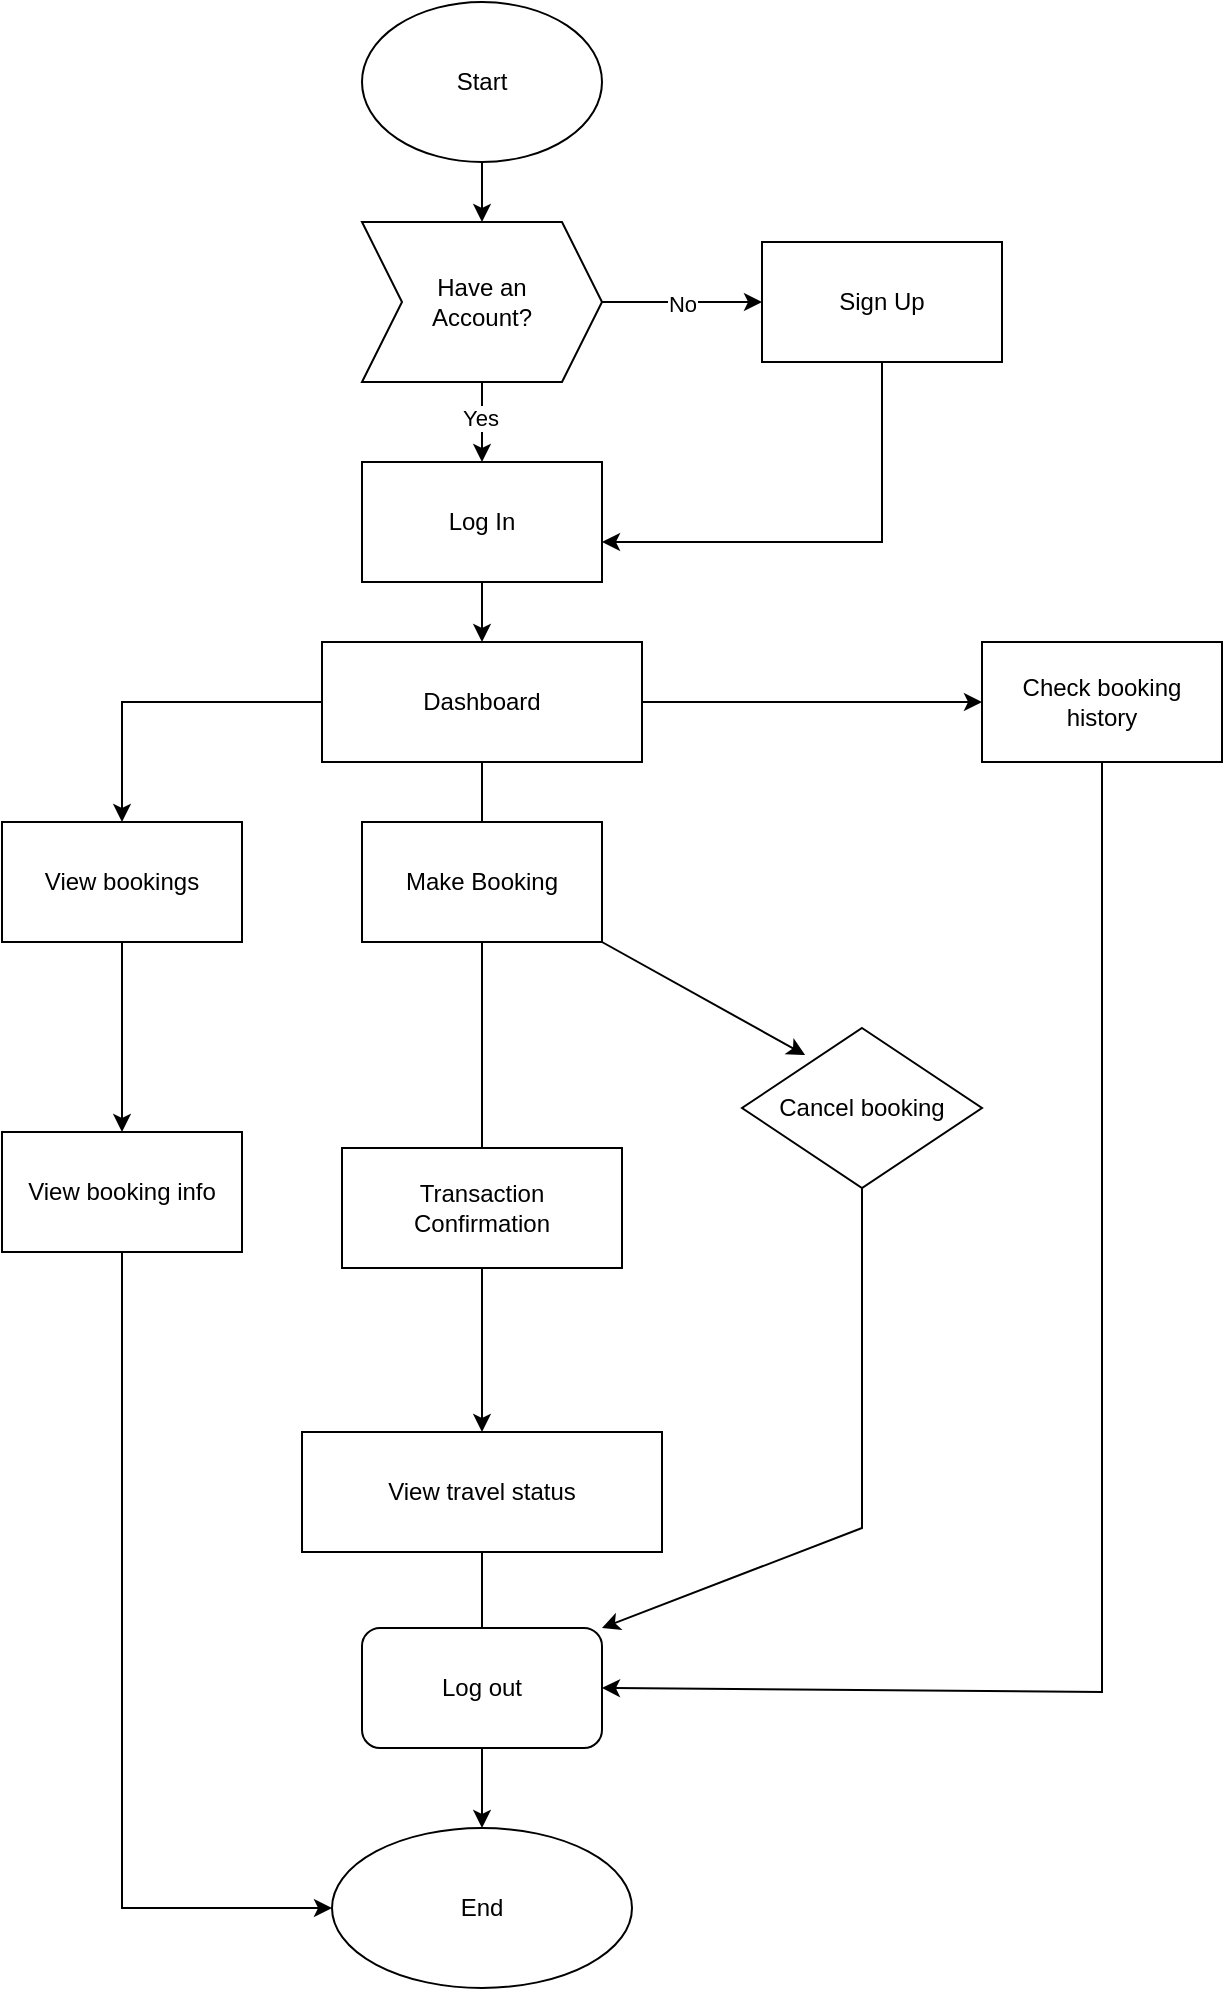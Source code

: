 <mxfile version="24.3.0" type="github">
  <diagram name="Page-1" id="rhyH5-ZiRPN7Cf6g0yFa">
    <mxGraphModel dx="1509" dy="777" grid="1" gridSize="10" guides="1" tooltips="1" connect="1" arrows="1" fold="1" page="1" pageScale="1" pageWidth="850" pageHeight="1100" math="0" shadow="0">
      <root>
        <mxCell id="0" />
        <mxCell id="1" parent="0" />
        <mxCell id="pPr2H10A3WoljT3qs_36-5" value="" style="edgeStyle=orthogonalEdgeStyle;rounded=0;orthogonalLoop=1;jettySize=auto;html=1;" parent="1" source="pPr2H10A3WoljT3qs_36-1" target="pPr2H10A3WoljT3qs_36-4" edge="1">
          <mxGeometry relative="1" as="geometry" />
        </mxCell>
        <mxCell id="pPr2H10A3WoljT3qs_36-1" value="Start" style="ellipse;whiteSpace=wrap;html=1;" parent="1" vertex="1">
          <mxGeometry x="300" y="47" width="120" height="80" as="geometry" />
        </mxCell>
        <mxCell id="pPr2H10A3WoljT3qs_36-7" value="" style="edgeStyle=orthogonalEdgeStyle;rounded=0;orthogonalLoop=1;jettySize=auto;html=1;" parent="1" source="pPr2H10A3WoljT3qs_36-4" target="pPr2H10A3WoljT3qs_36-6" edge="1">
          <mxGeometry relative="1" as="geometry" />
        </mxCell>
        <mxCell id="kPgAx1ZnFO4lZo-58N2I-4" value="No" style="edgeLabel;html=1;align=center;verticalAlign=middle;resizable=0;points=[];" vertex="1" connectable="0" parent="pPr2H10A3WoljT3qs_36-7">
          <mxGeometry x="-0.001" y="-1" relative="1" as="geometry">
            <mxPoint as="offset" />
          </mxGeometry>
        </mxCell>
        <mxCell id="pPr2H10A3WoljT3qs_36-9" value="" style="edgeStyle=orthogonalEdgeStyle;rounded=0;orthogonalLoop=1;jettySize=auto;html=1;" parent="1" source="pPr2H10A3WoljT3qs_36-4" edge="1">
          <mxGeometry relative="1" as="geometry">
            <mxPoint x="360" y="277" as="targetPoint" />
          </mxGeometry>
        </mxCell>
        <mxCell id="kPgAx1ZnFO4lZo-58N2I-2" value="Yes" style="edgeLabel;html=1;align=center;verticalAlign=middle;resizable=0;points=[];" vertex="1" connectable="0" parent="pPr2H10A3WoljT3qs_36-9">
          <mxGeometry x="-0.11" y="-1" relative="1" as="geometry">
            <mxPoint as="offset" />
          </mxGeometry>
        </mxCell>
        <mxCell id="pPr2H10A3WoljT3qs_36-4" value="Have an &lt;br&gt;Account?" style="shape=step;perimeter=stepPerimeter;whiteSpace=wrap;html=1;fixedSize=1;" parent="1" vertex="1">
          <mxGeometry x="300" y="157" width="120" height="80" as="geometry" />
        </mxCell>
        <mxCell id="pPr2H10A3WoljT3qs_36-12" value="" style="edgeStyle=orthogonalEdgeStyle;rounded=0;orthogonalLoop=1;jettySize=auto;html=1;entryX=1;entryY=0.5;entryDx=0;entryDy=0;exitX=0.5;exitY=1;exitDx=0;exitDy=0;" parent="1" source="pPr2H10A3WoljT3qs_36-6" edge="1">
          <mxGeometry relative="1" as="geometry">
            <mxPoint x="560" y="237" as="sourcePoint" />
            <mxPoint x="420" y="317" as="targetPoint" />
            <Array as="points">
              <mxPoint x="560" y="317" />
            </Array>
          </mxGeometry>
        </mxCell>
        <mxCell id="pPr2H10A3WoljT3qs_36-6" value="Sign Up" style="whiteSpace=wrap;html=1;" parent="1" vertex="1">
          <mxGeometry x="500" y="167" width="120" height="60" as="geometry" />
        </mxCell>
        <mxCell id="pPr2H10A3WoljT3qs_36-14" value="" style="edgeStyle=orthogonalEdgeStyle;rounded=0;orthogonalLoop=1;jettySize=auto;html=1;" parent="1" source="pPr2H10A3WoljT3qs_36-8" edge="1">
          <mxGeometry relative="1" as="geometry">
            <mxPoint x="360" y="367" as="targetPoint" />
          </mxGeometry>
        </mxCell>
        <mxCell id="pPr2H10A3WoljT3qs_36-8" value="Log In" style="whiteSpace=wrap;html=1;" parent="1" vertex="1">
          <mxGeometry x="300" y="277" width="120" height="60" as="geometry" />
        </mxCell>
        <mxCell id="pPr2H10A3WoljT3qs_36-16" value="" style="edgeStyle=orthogonalEdgeStyle;rounded=0;orthogonalLoop=1;jettySize=auto;html=1;" parent="1" source="pPr2H10A3WoljT3qs_36-13" edge="1">
          <mxGeometry relative="1" as="geometry">
            <mxPoint x="360" y="477" as="targetPoint" />
          </mxGeometry>
        </mxCell>
        <mxCell id="pPr2H10A3WoljT3qs_36-18" value="" style="edgeStyle=orthogonalEdgeStyle;rounded=0;orthogonalLoop=1;jettySize=auto;html=1;" parent="1" source="pPr2H10A3WoljT3qs_36-13" target="pPr2H10A3WoljT3qs_36-17" edge="1">
          <mxGeometry relative="1" as="geometry" />
        </mxCell>
        <mxCell id="pPr2H10A3WoljT3qs_36-13" value="Dashboard" style="whiteSpace=wrap;html=1;" parent="1" vertex="1">
          <mxGeometry x="280" y="367" width="160" height="60" as="geometry" />
        </mxCell>
        <mxCell id="pPr2H10A3WoljT3qs_36-20" value="" style="edgeStyle=orthogonalEdgeStyle;rounded=0;orthogonalLoop=1;jettySize=auto;html=1;entryX=0;entryY=0.5;entryDx=0;entryDy=0;exitX=0.5;exitY=1;exitDx=0;exitDy=0;" parent="1" source="kPgAx1ZnFO4lZo-58N2I-8" edge="1" target="pPr2H10A3WoljT3qs_36-44">
          <mxGeometry relative="1" as="geometry">
            <mxPoint x="280" y="1117" as="targetPoint" />
            <mxPoint x="180" y="640" as="sourcePoint" />
            <Array as="points">
              <mxPoint x="180" y="1000" />
            </Array>
          </mxGeometry>
        </mxCell>
        <mxCell id="kPgAx1ZnFO4lZo-58N2I-11" style="edgeStyle=orthogonalEdgeStyle;rounded=0;orthogonalLoop=1;jettySize=auto;html=1;" edge="1" parent="1" source="pPr2H10A3WoljT3qs_36-15">
          <mxGeometry relative="1" as="geometry">
            <mxPoint x="360" y="660" as="targetPoint" />
          </mxGeometry>
        </mxCell>
        <mxCell id="pPr2H10A3WoljT3qs_36-15" value="Make Booking" style="whiteSpace=wrap;html=1;" parent="1" vertex="1">
          <mxGeometry x="300" y="457" width="120" height="60" as="geometry" />
        </mxCell>
        <mxCell id="pPr2H10A3WoljT3qs_36-17" value="Check booking history" style="whiteSpace=wrap;html=1;" parent="1" vertex="1">
          <mxGeometry x="610" y="367" width="120" height="60" as="geometry" />
        </mxCell>
        <mxCell id="pPr2H10A3WoljT3qs_36-21" value="Cancel booking" style="rhombus;whiteSpace=wrap;html=1;" parent="1" vertex="1">
          <mxGeometry x="490" y="560" width="120" height="80" as="geometry" />
        </mxCell>
        <mxCell id="pPr2H10A3WoljT3qs_36-30" value="" style="edgeStyle=orthogonalEdgeStyle;rounded=0;orthogonalLoop=1;jettySize=auto;html=1;" parent="1" source="pPr2H10A3WoljT3qs_36-27" edge="1">
          <mxGeometry relative="1" as="geometry">
            <mxPoint x="360" y="762" as="targetPoint" />
          </mxGeometry>
        </mxCell>
        <mxCell id="pPr2H10A3WoljT3qs_36-27" value="Transaction&lt;br&gt;Confirmation" style="whiteSpace=wrap;html=1;" parent="1" vertex="1">
          <mxGeometry x="290" y="620" width="140" height="60" as="geometry" />
        </mxCell>
        <mxCell id="pPr2H10A3WoljT3qs_36-29" value="View travel status" style="whiteSpace=wrap;html=1;" parent="1" vertex="1">
          <mxGeometry x="270" y="762" width="180" height="60" as="geometry" />
        </mxCell>
        <mxCell id="pPr2H10A3WoljT3qs_36-39" value="" style="endArrow=none;html=1;rounded=0;entryX=0.5;entryY=1;entryDx=0;entryDy=0;exitX=0.5;exitY=0;exitDx=0;exitDy=0;" parent="1" source="pPr2H10A3WoljT3qs_36-40" target="pPr2H10A3WoljT3qs_36-29" edge="1">
          <mxGeometry width="50" height="50" relative="1" as="geometry">
            <mxPoint x="360" y="1112" as="sourcePoint" />
            <mxPoint x="390" y="922" as="targetPoint" />
          </mxGeometry>
        </mxCell>
        <mxCell id="pPr2H10A3WoljT3qs_36-45" value="" style="edgeStyle=orthogonalEdgeStyle;rounded=0;orthogonalLoop=1;jettySize=auto;html=1;" parent="1" source="pPr2H10A3WoljT3qs_36-40" target="pPr2H10A3WoljT3qs_36-44" edge="1">
          <mxGeometry relative="1" as="geometry" />
        </mxCell>
        <mxCell id="pPr2H10A3WoljT3qs_36-40" value="Log out" style="rounded=1;whiteSpace=wrap;html=1;" parent="1" vertex="1">
          <mxGeometry x="300" y="860" width="120" height="60" as="geometry" />
        </mxCell>
        <mxCell id="pPr2H10A3WoljT3qs_36-42" value="" style="endArrow=classic;html=1;rounded=0;exitX=0.5;exitY=1;exitDx=0;exitDy=0;entryX=1;entryY=0;entryDx=0;entryDy=0;" parent="1" source="pPr2H10A3WoljT3qs_36-21" target="pPr2H10A3WoljT3qs_36-40" edge="1">
          <mxGeometry width="50" height="50" relative="1" as="geometry">
            <mxPoint x="540" y="770" as="sourcePoint" />
            <mxPoint x="360" y="1112" as="targetPoint" />
            <Array as="points">
              <mxPoint x="550" y="810" />
            </Array>
          </mxGeometry>
        </mxCell>
        <mxCell id="pPr2H10A3WoljT3qs_36-43" value="" style="endArrow=classic;html=1;rounded=0;exitX=0.5;exitY=1;exitDx=0;exitDy=0;entryX=1;entryY=0.5;entryDx=0;entryDy=0;" parent="1" source="pPr2H10A3WoljT3qs_36-17" target="pPr2H10A3WoljT3qs_36-40" edge="1">
          <mxGeometry width="50" height="50" relative="1" as="geometry">
            <mxPoint x="700" y="322" as="sourcePoint" />
            <mxPoint x="450" y="900" as="targetPoint" />
            <Array as="points">
              <mxPoint x="670" y="892" />
            </Array>
          </mxGeometry>
        </mxCell>
        <mxCell id="pPr2H10A3WoljT3qs_36-44" value="End" style="ellipse;whiteSpace=wrap;html=1;rounded=1;" parent="1" vertex="1">
          <mxGeometry x="285" y="960" width="150" height="80" as="geometry" />
        </mxCell>
        <mxCell id="kPgAx1ZnFO4lZo-58N2I-1" value="" style="edgeStyle=orthogonalEdgeStyle;rounded=0;orthogonalLoop=1;jettySize=auto;html=1;exitX=0;exitY=0.5;exitDx=0;exitDy=0;" edge="1" parent="1" source="pPr2H10A3WoljT3qs_36-13" target="pPr2H10A3WoljT3qs_36-19">
          <mxGeometry relative="1" as="geometry">
            <mxPoint x="360" y="627" as="targetPoint" />
            <mxPoint x="360" y="517" as="sourcePoint" />
          </mxGeometry>
        </mxCell>
        <mxCell id="pPr2H10A3WoljT3qs_36-19" value="View bookings" style="whiteSpace=wrap;html=1;" parent="1" vertex="1">
          <mxGeometry x="120" y="457" width="120" height="60" as="geometry" />
        </mxCell>
        <mxCell id="kPgAx1ZnFO4lZo-58N2I-8" value="View booking info" style="whiteSpace=wrap;html=1;" vertex="1" parent="1">
          <mxGeometry x="120" y="612" width="120" height="60" as="geometry" />
        </mxCell>
        <mxCell id="kPgAx1ZnFO4lZo-58N2I-9" value="" style="endArrow=classic;html=1;rounded=0;exitX=0.5;exitY=1;exitDx=0;exitDy=0;entryX=0.5;entryY=0;entryDx=0;entryDy=0;" edge="1" parent="1" source="pPr2H10A3WoljT3qs_36-19" target="kPgAx1ZnFO4lZo-58N2I-8">
          <mxGeometry width="50" height="50" relative="1" as="geometry">
            <mxPoint x="480" y="640" as="sourcePoint" />
            <mxPoint x="530" y="590" as="targetPoint" />
          </mxGeometry>
        </mxCell>
        <mxCell id="kPgAx1ZnFO4lZo-58N2I-14" value="" style="endArrow=classic;html=1;rounded=0;exitX=1;exitY=1;exitDx=0;exitDy=0;entryX=0.263;entryY=0.169;entryDx=0;entryDy=0;entryPerimeter=0;" edge="1" parent="1" source="pPr2H10A3WoljT3qs_36-15" target="pPr2H10A3WoljT3qs_36-21">
          <mxGeometry width="50" height="50" relative="1" as="geometry">
            <mxPoint x="480" y="640" as="sourcePoint" />
            <mxPoint x="530" y="590" as="targetPoint" />
          </mxGeometry>
        </mxCell>
      </root>
    </mxGraphModel>
  </diagram>
</mxfile>
